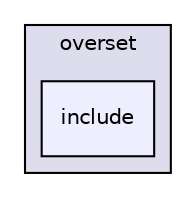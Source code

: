 digraph "src/overset/include" {
  bgcolor=transparent;
  compound=true
  node [ fontsize="10", fontname="Helvetica"];
  edge [ labelfontsize="10", labelfontname="Helvetica"];
  subgraph clusterdir_130ea3eb54766613bed36c4f96e55285 {
    graph [ bgcolor="#ddddee", pencolor="black", label="overset" fontname="Helvetica", fontsize="10", URL="dir_130ea3eb54766613bed36c4f96e55285.html"]
  dir_562a6031340baf72c43bd2aeaa54b862 [shape=box, label="include", style="filled", fillcolor="#eeeeff", pencolor="black", URL="dir_562a6031340baf72c43bd2aeaa54b862.html"];
  }
}
